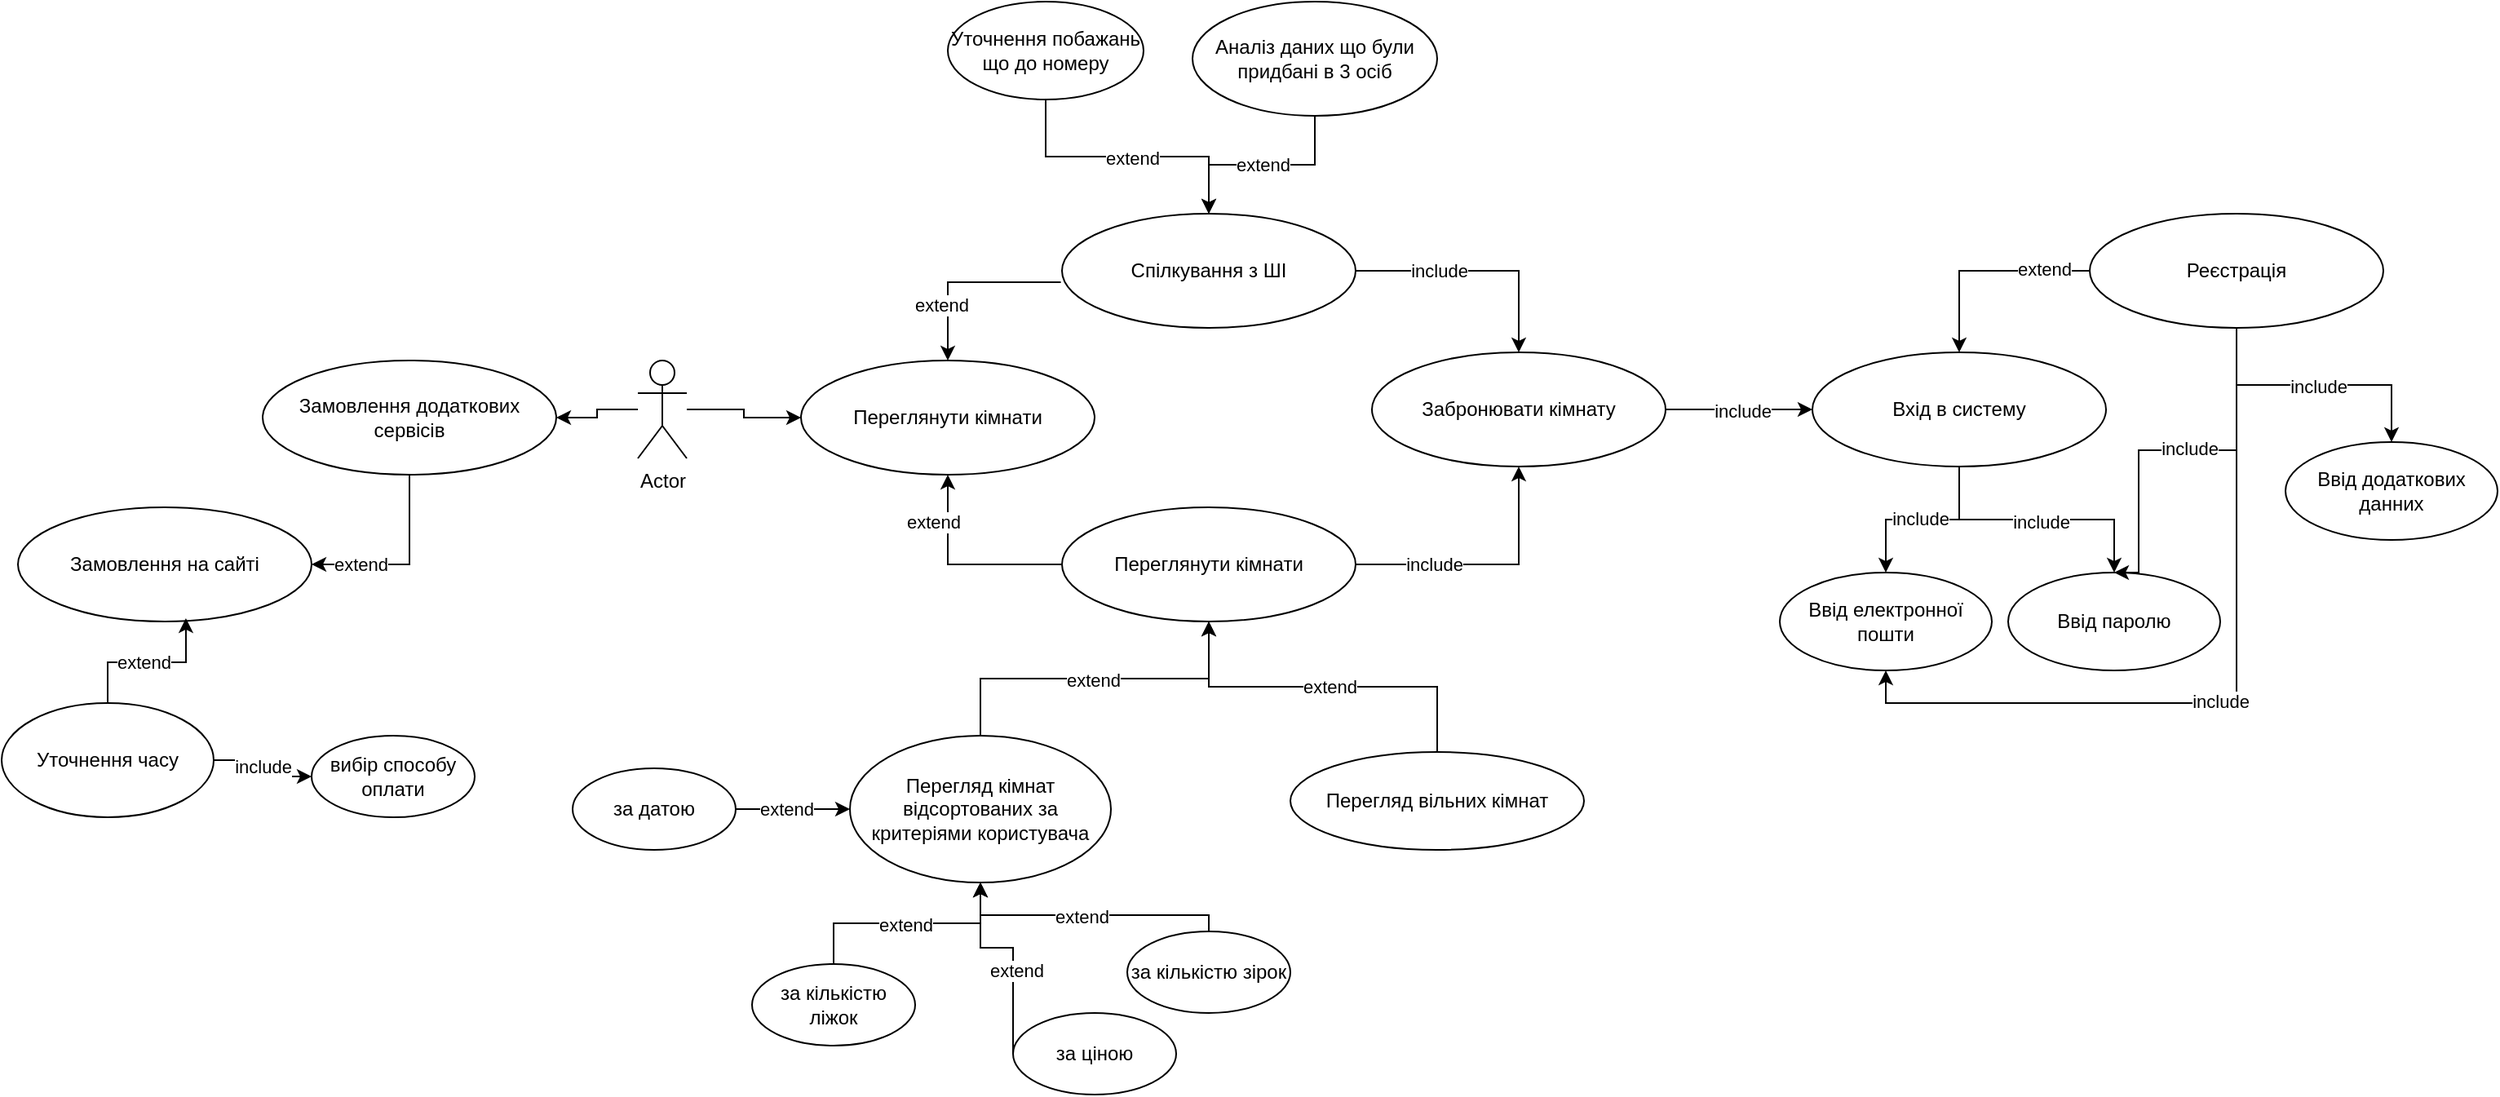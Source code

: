 <mxfile version="24.3.1" type="github">
  <diagram name="Page-1" id="15HfdXesyscBK70qmJv4">
    <mxGraphModel dx="1645" dy="531" grid="1" gridSize="10" guides="1" tooltips="1" connect="1" arrows="1" fold="1" page="1" pageScale="1" pageWidth="850" pageHeight="1100" math="0" shadow="0">
      <root>
        <mxCell id="0" />
        <mxCell id="1" parent="0" />
        <mxCell id="2bhGnSwC-9lngQCevHbn-4" style="edgeStyle=orthogonalEdgeStyle;rounded=0;orthogonalLoop=1;jettySize=auto;html=1;" edge="1" parent="1" source="2bhGnSwC-9lngQCevHbn-2" target="2bhGnSwC-9lngQCevHbn-3">
          <mxGeometry relative="1" as="geometry" />
        </mxCell>
        <mxCell id="2bhGnSwC-9lngQCevHbn-56" style="edgeStyle=orthogonalEdgeStyle;rounded=0;orthogonalLoop=1;jettySize=auto;html=1;entryX=1;entryY=0.5;entryDx=0;entryDy=0;" edge="1" parent="1" source="2bhGnSwC-9lngQCevHbn-2" target="2bhGnSwC-9lngQCevHbn-55">
          <mxGeometry relative="1" as="geometry" />
        </mxCell>
        <mxCell id="2bhGnSwC-9lngQCevHbn-2" value="Actor" style="shape=umlActor;verticalLabelPosition=bottom;verticalAlign=top;html=1;outlineConnect=0;" vertex="1" parent="1">
          <mxGeometry x="120" y="300" width="30" height="60" as="geometry" />
        </mxCell>
        <mxCell id="2bhGnSwC-9lngQCevHbn-7" style="edgeStyle=orthogonalEdgeStyle;rounded=0;orthogonalLoop=1;jettySize=auto;html=1;exitX=0;exitY=0.5;exitDx=0;exitDy=0;" edge="1" parent="1" source="2bhGnSwC-9lngQCevHbn-6" target="2bhGnSwC-9lngQCevHbn-3">
          <mxGeometry relative="1" as="geometry" />
        </mxCell>
        <mxCell id="2bhGnSwC-9lngQCevHbn-10" value="extend" style="edgeLabel;html=1;align=center;verticalAlign=middle;resizable=0;points=[];" vertex="1" connectable="0" parent="2bhGnSwC-9lngQCevHbn-7">
          <mxGeometry x="0.524" y="-1" relative="1" as="geometry">
            <mxPoint x="-10" y="-1" as="offset" />
          </mxGeometry>
        </mxCell>
        <mxCell id="2bhGnSwC-9lngQCevHbn-3" value="Переглянути кімнати" style="ellipse;whiteSpace=wrap;html=1;" vertex="1" parent="1">
          <mxGeometry x="220" y="300" width="180" height="70" as="geometry" />
        </mxCell>
        <mxCell id="2bhGnSwC-9lngQCevHbn-15" style="edgeStyle=orthogonalEdgeStyle;rounded=0;orthogonalLoop=1;jettySize=auto;html=1;" edge="1" parent="1" source="2bhGnSwC-9lngQCevHbn-5" target="2bhGnSwC-9lngQCevHbn-14">
          <mxGeometry relative="1" as="geometry" />
        </mxCell>
        <mxCell id="2bhGnSwC-9lngQCevHbn-17" value="include" style="edgeLabel;html=1;align=center;verticalAlign=middle;resizable=0;points=[];" vertex="1" connectable="0" parent="2bhGnSwC-9lngQCevHbn-15">
          <mxGeometry x="-0.321" relative="1" as="geometry">
            <mxPoint as="offset" />
          </mxGeometry>
        </mxCell>
        <mxCell id="2bhGnSwC-9lngQCevHbn-5" value="Спілкування з ШІ" style="ellipse;whiteSpace=wrap;html=1;" vertex="1" parent="1">
          <mxGeometry x="380" y="210" width="180" height="70" as="geometry" />
        </mxCell>
        <mxCell id="2bhGnSwC-9lngQCevHbn-16" style="edgeStyle=orthogonalEdgeStyle;rounded=0;orthogonalLoop=1;jettySize=auto;html=1;" edge="1" parent="1" source="2bhGnSwC-9lngQCevHbn-6" target="2bhGnSwC-9lngQCevHbn-14">
          <mxGeometry relative="1" as="geometry" />
        </mxCell>
        <mxCell id="2bhGnSwC-9lngQCevHbn-18" value="&lt;div&gt;include&lt;/div&gt;" style="edgeLabel;html=1;align=center;verticalAlign=middle;resizable=0;points=[];" vertex="1" connectable="0" parent="2bhGnSwC-9lngQCevHbn-16">
          <mxGeometry x="-0.397" y="-1" relative="1" as="geometry">
            <mxPoint y="-1" as="offset" />
          </mxGeometry>
        </mxCell>
        <mxCell id="2bhGnSwC-9lngQCevHbn-6" value="Переглянути кімнати" style="ellipse;whiteSpace=wrap;html=1;" vertex="1" parent="1">
          <mxGeometry x="380" y="390" width="180" height="70" as="geometry" />
        </mxCell>
        <mxCell id="2bhGnSwC-9lngQCevHbn-12" style="edgeStyle=orthogonalEdgeStyle;rounded=0;orthogonalLoop=1;jettySize=auto;html=1;exitX=-0.004;exitY=0.6;exitDx=0;exitDy=0;exitPerimeter=0;" edge="1" parent="1" source="2bhGnSwC-9lngQCevHbn-5" target="2bhGnSwC-9lngQCevHbn-3">
          <mxGeometry relative="1" as="geometry" />
        </mxCell>
        <mxCell id="2bhGnSwC-9lngQCevHbn-13" value="extend" style="edgeLabel;html=1;align=center;verticalAlign=middle;resizable=0;points=[];" vertex="1" connectable="0" parent="2bhGnSwC-9lngQCevHbn-12">
          <mxGeometry x="0.423" y="1" relative="1" as="geometry">
            <mxPoint x="-5" as="offset" />
          </mxGeometry>
        </mxCell>
        <mxCell id="2bhGnSwC-9lngQCevHbn-20" style="edgeStyle=orthogonalEdgeStyle;rounded=0;orthogonalLoop=1;jettySize=auto;html=1;" edge="1" parent="1" source="2bhGnSwC-9lngQCevHbn-14" target="2bhGnSwC-9lngQCevHbn-19">
          <mxGeometry relative="1" as="geometry" />
        </mxCell>
        <mxCell id="2bhGnSwC-9lngQCevHbn-22" value="&lt;div&gt;include&lt;/div&gt;" style="edgeLabel;html=1;align=center;verticalAlign=middle;resizable=0;points=[];" vertex="1" connectable="0" parent="2bhGnSwC-9lngQCevHbn-20">
          <mxGeometry x="0.033" y="-1" relative="1" as="geometry">
            <mxPoint as="offset" />
          </mxGeometry>
        </mxCell>
        <mxCell id="2bhGnSwC-9lngQCevHbn-14" value="Забронювати кімнату" style="ellipse;whiteSpace=wrap;html=1;" vertex="1" parent="1">
          <mxGeometry x="570" y="295" width="180" height="70" as="geometry" />
        </mxCell>
        <mxCell id="2bhGnSwC-9lngQCevHbn-24" style="edgeStyle=orthogonalEdgeStyle;rounded=0;orthogonalLoop=1;jettySize=auto;html=1;exitX=0;exitY=0.5;exitDx=0;exitDy=0;" edge="1" parent="1" source="2bhGnSwC-9lngQCevHbn-23" target="2bhGnSwC-9lngQCevHbn-19">
          <mxGeometry relative="1" as="geometry" />
        </mxCell>
        <mxCell id="2bhGnSwC-9lngQCevHbn-25" value="extend" style="edgeLabel;html=1;align=center;verticalAlign=middle;resizable=0;points=[];" vertex="1" connectable="0" parent="2bhGnSwC-9lngQCevHbn-24">
          <mxGeometry x="-0.562" y="-1" relative="1" as="geometry">
            <mxPoint as="offset" />
          </mxGeometry>
        </mxCell>
        <mxCell id="2bhGnSwC-9lngQCevHbn-19" value="Вхід в систему" style="ellipse;whiteSpace=wrap;html=1;" vertex="1" parent="1">
          <mxGeometry x="840" y="295" width="180" height="70" as="geometry" />
        </mxCell>
        <mxCell id="2bhGnSwC-9lngQCevHbn-23" value="&lt;div&gt;Реєстрація&lt;/div&gt;" style="ellipse;whiteSpace=wrap;html=1;" vertex="1" parent="1">
          <mxGeometry x="1010" y="210" width="180" height="70" as="geometry" />
        </mxCell>
        <mxCell id="2bhGnSwC-9lngQCevHbn-26" value="&lt;div&gt;Ввід електронної &lt;br&gt;&lt;/div&gt;&lt;div&gt;пошти&lt;/div&gt;" style="ellipse;whiteSpace=wrap;html=1;" vertex="1" parent="1">
          <mxGeometry x="820" y="430" width="130" height="60" as="geometry" />
        </mxCell>
        <mxCell id="2bhGnSwC-9lngQCevHbn-27" value="&lt;div&gt;Ввід паролю&lt;/div&gt;" style="ellipse;whiteSpace=wrap;html=1;" vertex="1" parent="1">
          <mxGeometry x="960" y="430" width="130" height="60" as="geometry" />
        </mxCell>
        <mxCell id="2bhGnSwC-9lngQCevHbn-28" value="&lt;div&gt;Ввід додаткових данних&lt;/div&gt;" style="ellipse;whiteSpace=wrap;html=1;" vertex="1" parent="1">
          <mxGeometry x="1130" y="350" width="130" height="60" as="geometry" />
        </mxCell>
        <mxCell id="2bhGnSwC-9lngQCevHbn-29" style="edgeStyle=orthogonalEdgeStyle;rounded=0;orthogonalLoop=1;jettySize=auto;html=1;exitX=0.5;exitY=1;exitDx=0;exitDy=0;entryX=0.5;entryY=0;entryDx=0;entryDy=0;" edge="1" parent="1" source="2bhGnSwC-9lngQCevHbn-19" target="2bhGnSwC-9lngQCevHbn-26">
          <mxGeometry relative="1" as="geometry">
            <mxPoint x="885" y="400" as="sourcePoint" />
            <mxPoint x="975" y="400" as="targetPoint" />
          </mxGeometry>
        </mxCell>
        <mxCell id="2bhGnSwC-9lngQCevHbn-30" value="&lt;div&gt;include&lt;/div&gt;" style="edgeLabel;html=1;align=center;verticalAlign=middle;resizable=0;points=[];" vertex="1" connectable="0" parent="2bhGnSwC-9lngQCevHbn-29">
          <mxGeometry x="0.033" y="-1" relative="1" as="geometry">
            <mxPoint as="offset" />
          </mxGeometry>
        </mxCell>
        <mxCell id="2bhGnSwC-9lngQCevHbn-31" style="edgeStyle=orthogonalEdgeStyle;rounded=0;orthogonalLoop=1;jettySize=auto;html=1;entryX=0.5;entryY=0;entryDx=0;entryDy=0;" edge="1" parent="1" source="2bhGnSwC-9lngQCevHbn-19" target="2bhGnSwC-9lngQCevHbn-27">
          <mxGeometry relative="1" as="geometry">
            <mxPoint x="940" y="375" as="sourcePoint" />
            <mxPoint x="895" y="440" as="targetPoint" />
          </mxGeometry>
        </mxCell>
        <mxCell id="2bhGnSwC-9lngQCevHbn-32" value="&lt;div&gt;include&lt;/div&gt;" style="edgeLabel;html=1;align=center;verticalAlign=middle;resizable=0;points=[];" vertex="1" connectable="0" parent="2bhGnSwC-9lngQCevHbn-31">
          <mxGeometry x="0.033" y="-1" relative="1" as="geometry">
            <mxPoint as="offset" />
          </mxGeometry>
        </mxCell>
        <mxCell id="2bhGnSwC-9lngQCevHbn-33" style="edgeStyle=orthogonalEdgeStyle;rounded=0;orthogonalLoop=1;jettySize=auto;html=1;exitX=0.5;exitY=1;exitDx=0;exitDy=0;entryX=0.5;entryY=0;entryDx=0;entryDy=0;" edge="1" parent="1" source="2bhGnSwC-9lngQCevHbn-23" target="2bhGnSwC-9lngQCevHbn-28">
          <mxGeometry relative="1" as="geometry">
            <mxPoint x="1122.5" y="302.5" as="sourcePoint" />
            <mxPoint x="1077.5" y="367.5" as="targetPoint" />
          </mxGeometry>
        </mxCell>
        <mxCell id="2bhGnSwC-9lngQCevHbn-34" value="&lt;div&gt;include&lt;/div&gt;" style="edgeLabel;html=1;align=center;verticalAlign=middle;resizable=0;points=[];" vertex="1" connectable="0" parent="2bhGnSwC-9lngQCevHbn-33">
          <mxGeometry x="0.033" y="-1" relative="1" as="geometry">
            <mxPoint as="offset" />
          </mxGeometry>
        </mxCell>
        <mxCell id="2bhGnSwC-9lngQCevHbn-35" style="edgeStyle=orthogonalEdgeStyle;rounded=0;orthogonalLoop=1;jettySize=auto;html=1;exitX=0.5;exitY=1;exitDx=0;exitDy=0;entryX=0.5;entryY=0;entryDx=0;entryDy=0;" edge="1" parent="1" source="2bhGnSwC-9lngQCevHbn-23" target="2bhGnSwC-9lngQCevHbn-27">
          <mxGeometry relative="1" as="geometry">
            <mxPoint x="1090" y="320" as="sourcePoint" />
            <mxPoint x="1045" y="385" as="targetPoint" />
            <Array as="points">
              <mxPoint x="1100" y="355" />
              <mxPoint x="1040" y="355" />
              <mxPoint x="1040" y="430" />
            </Array>
          </mxGeometry>
        </mxCell>
        <mxCell id="2bhGnSwC-9lngQCevHbn-36" value="&lt;div&gt;include&lt;/div&gt;" style="edgeLabel;html=1;align=center;verticalAlign=middle;resizable=0;points=[];" vertex="1" connectable="0" parent="2bhGnSwC-9lngQCevHbn-35">
          <mxGeometry x="0.033" y="-1" relative="1" as="geometry">
            <mxPoint x="12" as="offset" />
          </mxGeometry>
        </mxCell>
        <mxCell id="2bhGnSwC-9lngQCevHbn-37" style="edgeStyle=orthogonalEdgeStyle;rounded=0;orthogonalLoop=1;jettySize=auto;html=1;exitX=0.5;exitY=1;exitDx=0;exitDy=0;entryX=0.5;entryY=1;entryDx=0;entryDy=0;" edge="1" parent="1" source="2bhGnSwC-9lngQCevHbn-23" target="2bhGnSwC-9lngQCevHbn-26">
          <mxGeometry relative="1" as="geometry">
            <mxPoint x="970" y="405" as="sourcePoint" />
            <mxPoint x="925" y="470" as="targetPoint" />
          </mxGeometry>
        </mxCell>
        <mxCell id="2bhGnSwC-9lngQCevHbn-38" value="&lt;div&gt;include&lt;/div&gt;" style="edgeLabel;html=1;align=center;verticalAlign=middle;resizable=0;points=[];" vertex="1" connectable="0" parent="2bhGnSwC-9lngQCevHbn-37">
          <mxGeometry x="0.033" y="-1" relative="1" as="geometry">
            <mxPoint as="offset" />
          </mxGeometry>
        </mxCell>
        <mxCell id="2bhGnSwC-9lngQCevHbn-63" style="edgeStyle=orthogonalEdgeStyle;rounded=0;orthogonalLoop=1;jettySize=auto;html=1;entryX=1;entryY=0.5;entryDx=0;entryDy=0;" edge="1" parent="1" source="2bhGnSwC-9lngQCevHbn-55" target="2bhGnSwC-9lngQCevHbn-58">
          <mxGeometry relative="1" as="geometry" />
        </mxCell>
        <mxCell id="2bhGnSwC-9lngQCevHbn-64" value="extend" style="edgeLabel;html=1;align=center;verticalAlign=middle;resizable=0;points=[];" vertex="1" connectable="0" parent="2bhGnSwC-9lngQCevHbn-63">
          <mxGeometry x="0.476" relative="1" as="geometry">
            <mxPoint as="offset" />
          </mxGeometry>
        </mxCell>
        <mxCell id="2bhGnSwC-9lngQCevHbn-55" value="Замовлення додаткових сервісів" style="ellipse;whiteSpace=wrap;html=1;" vertex="1" parent="1">
          <mxGeometry x="-110" y="300" width="180" height="70" as="geometry" />
        </mxCell>
        <mxCell id="2bhGnSwC-9lngQCevHbn-58" value="Замовлення на сайті" style="ellipse;whiteSpace=wrap;html=1;" vertex="1" parent="1">
          <mxGeometry x="-260" y="390" width="180" height="70" as="geometry" />
        </mxCell>
        <mxCell id="2bhGnSwC-9lngQCevHbn-67" style="edgeStyle=orthogonalEdgeStyle;rounded=0;orthogonalLoop=1;jettySize=auto;html=1;entryX=0;entryY=0.5;entryDx=0;entryDy=0;" edge="1" parent="1" source="2bhGnSwC-9lngQCevHbn-59" target="2bhGnSwC-9lngQCevHbn-65">
          <mxGeometry relative="1" as="geometry" />
        </mxCell>
        <mxCell id="2bhGnSwC-9lngQCevHbn-68" value="include" style="edgeLabel;html=1;align=center;verticalAlign=middle;resizable=0;points=[];" vertex="1" connectable="0" parent="2bhGnSwC-9lngQCevHbn-67">
          <mxGeometry x="-0.046" relative="1" as="geometry">
            <mxPoint as="offset" />
          </mxGeometry>
        </mxCell>
        <mxCell id="2bhGnSwC-9lngQCevHbn-59" value="Уточнення часу" style="ellipse;whiteSpace=wrap;html=1;" vertex="1" parent="1">
          <mxGeometry x="-270" y="510" width="130" height="70" as="geometry" />
        </mxCell>
        <mxCell id="2bhGnSwC-9lngQCevHbn-60" style="edgeStyle=orthogonalEdgeStyle;rounded=0;orthogonalLoop=1;jettySize=auto;html=1;entryX=0.572;entryY=0.971;entryDx=0;entryDy=0;entryPerimeter=0;" edge="1" parent="1" source="2bhGnSwC-9lngQCevHbn-59" target="2bhGnSwC-9lngQCevHbn-58">
          <mxGeometry relative="1" as="geometry" />
        </mxCell>
        <mxCell id="2bhGnSwC-9lngQCevHbn-61" value="extend" style="edgeLabel;html=1;align=center;verticalAlign=middle;resizable=0;points=[];" vertex="1" connectable="0" parent="2bhGnSwC-9lngQCevHbn-60">
          <mxGeometry x="-0.056" relative="1" as="geometry">
            <mxPoint as="offset" />
          </mxGeometry>
        </mxCell>
        <mxCell id="2bhGnSwC-9lngQCevHbn-65" value="вибір способу оплати" style="ellipse;whiteSpace=wrap;html=1;" vertex="1" parent="1">
          <mxGeometry x="-80" y="530" width="100" height="50" as="geometry" />
        </mxCell>
        <mxCell id="2bhGnSwC-9lngQCevHbn-71" style="edgeStyle=orthogonalEdgeStyle;rounded=0;orthogonalLoop=1;jettySize=auto;html=1;" edge="1" parent="1" source="2bhGnSwC-9lngQCevHbn-70" target="2bhGnSwC-9lngQCevHbn-6">
          <mxGeometry relative="1" as="geometry" />
        </mxCell>
        <mxCell id="2bhGnSwC-9lngQCevHbn-72" value="extend" style="edgeLabel;html=1;align=center;verticalAlign=middle;resizable=0;points=[];" vertex="1" connectable="0" parent="2bhGnSwC-9lngQCevHbn-71">
          <mxGeometry x="-0.016" y="-1" relative="1" as="geometry">
            <mxPoint as="offset" />
          </mxGeometry>
        </mxCell>
        <mxCell id="2bhGnSwC-9lngQCevHbn-70" value="Перегляд кімнат відсортованих за критеріями користувача" style="ellipse;whiteSpace=wrap;html=1;" vertex="1" parent="1">
          <mxGeometry x="250" y="530" width="160" height="90" as="geometry" />
        </mxCell>
        <mxCell id="2bhGnSwC-9lngQCevHbn-74" style="edgeStyle=orthogonalEdgeStyle;rounded=0;orthogonalLoop=1;jettySize=auto;html=1;entryX=0.5;entryY=1;entryDx=0;entryDy=0;" edge="1" parent="1" source="2bhGnSwC-9lngQCevHbn-73" target="2bhGnSwC-9lngQCevHbn-6">
          <mxGeometry relative="1" as="geometry" />
        </mxCell>
        <mxCell id="2bhGnSwC-9lngQCevHbn-75" value="extend" style="edgeLabel;html=1;align=center;verticalAlign=middle;resizable=0;points=[];" vertex="1" connectable="0" parent="2bhGnSwC-9lngQCevHbn-74">
          <mxGeometry x="-0.03" relative="1" as="geometry">
            <mxPoint as="offset" />
          </mxGeometry>
        </mxCell>
        <mxCell id="2bhGnSwC-9lngQCevHbn-73" value="Перегляд вільних кімнат" style="ellipse;whiteSpace=wrap;html=1;" vertex="1" parent="1">
          <mxGeometry x="520" y="540" width="180" height="60" as="geometry" />
        </mxCell>
        <mxCell id="2bhGnSwC-9lngQCevHbn-82" style="edgeStyle=orthogonalEdgeStyle;rounded=0;orthogonalLoop=1;jettySize=auto;html=1;entryX=0;entryY=0.5;entryDx=0;entryDy=0;" edge="1" parent="1" source="2bhGnSwC-9lngQCevHbn-78" target="2bhGnSwC-9lngQCevHbn-70">
          <mxGeometry relative="1" as="geometry" />
        </mxCell>
        <mxCell id="2bhGnSwC-9lngQCevHbn-90" value="extend" style="edgeLabel;html=1;align=center;verticalAlign=middle;resizable=0;points=[];" vertex="1" connectable="0" parent="2bhGnSwC-9lngQCevHbn-82">
          <mxGeometry x="-0.673" y="1" relative="1" as="geometry">
            <mxPoint x="19" y="1" as="offset" />
          </mxGeometry>
        </mxCell>
        <mxCell id="2bhGnSwC-9lngQCevHbn-78" value="&lt;div&gt;за датою&lt;/div&gt;" style="ellipse;whiteSpace=wrap;html=1;" vertex="1" parent="1">
          <mxGeometry x="80" y="550" width="100" height="50" as="geometry" />
        </mxCell>
        <mxCell id="2bhGnSwC-9lngQCevHbn-83" style="edgeStyle=orthogonalEdgeStyle;rounded=0;orthogonalLoop=1;jettySize=auto;html=1;" edge="1" parent="1" source="2bhGnSwC-9lngQCevHbn-79" target="2bhGnSwC-9lngQCevHbn-70">
          <mxGeometry relative="1" as="geometry" />
        </mxCell>
        <mxCell id="2bhGnSwC-9lngQCevHbn-89" value="extend" style="edgeLabel;html=1;align=center;verticalAlign=middle;resizable=0;points=[];" vertex="1" connectable="0" parent="2bhGnSwC-9lngQCevHbn-83">
          <mxGeometry x="-0.018" y="-1" relative="1" as="geometry">
            <mxPoint as="offset" />
          </mxGeometry>
        </mxCell>
        <mxCell id="2bhGnSwC-9lngQCevHbn-79" value="&lt;div&gt;за кількістю ліжок&lt;/div&gt;" style="ellipse;whiteSpace=wrap;html=1;" vertex="1" parent="1">
          <mxGeometry x="190" y="670" width="100" height="50" as="geometry" />
        </mxCell>
        <mxCell id="2bhGnSwC-9lngQCevHbn-84" style="edgeStyle=orthogonalEdgeStyle;rounded=0;orthogonalLoop=1;jettySize=auto;html=1;" edge="1" parent="1" source="2bhGnSwC-9lngQCevHbn-80" target="2bhGnSwC-9lngQCevHbn-70">
          <mxGeometry relative="1" as="geometry">
            <Array as="points">
              <mxPoint x="350" y="660" />
              <mxPoint x="330" y="660" />
            </Array>
          </mxGeometry>
        </mxCell>
        <mxCell id="2bhGnSwC-9lngQCevHbn-87" value="extend" style="edgeLabel;html=1;align=center;verticalAlign=middle;resizable=0;points=[];" vertex="1" connectable="0" parent="2bhGnSwC-9lngQCevHbn-84">
          <mxGeometry x="-0.184" y="-2" relative="1" as="geometry">
            <mxPoint as="offset" />
          </mxGeometry>
        </mxCell>
        <mxCell id="2bhGnSwC-9lngQCevHbn-80" value="&lt;div&gt;за ціною&lt;/div&gt;" style="ellipse;whiteSpace=wrap;html=1;" vertex="1" parent="1">
          <mxGeometry x="350" y="700" width="100" height="50" as="geometry" />
        </mxCell>
        <mxCell id="2bhGnSwC-9lngQCevHbn-85" style="edgeStyle=orthogonalEdgeStyle;rounded=0;orthogonalLoop=1;jettySize=auto;html=1;" edge="1" parent="1" source="2bhGnSwC-9lngQCevHbn-81" target="2bhGnSwC-9lngQCevHbn-70">
          <mxGeometry relative="1" as="geometry">
            <Array as="points">
              <mxPoint x="470" y="640" />
              <mxPoint x="330" y="640" />
            </Array>
          </mxGeometry>
        </mxCell>
        <mxCell id="2bhGnSwC-9lngQCevHbn-86" value="extend" style="edgeLabel;html=1;align=center;verticalAlign=middle;resizable=0;points=[];" vertex="1" connectable="0" parent="2bhGnSwC-9lngQCevHbn-85">
          <mxGeometry x="0.038" y="1" relative="1" as="geometry">
            <mxPoint as="offset" />
          </mxGeometry>
        </mxCell>
        <mxCell id="2bhGnSwC-9lngQCevHbn-81" value="&lt;div&gt;за кількістю зірок&lt;br&gt;&lt;/div&gt;" style="ellipse;whiteSpace=wrap;html=1;" vertex="1" parent="1">
          <mxGeometry x="420" y="650" width="100" height="50" as="geometry" />
        </mxCell>
        <mxCell id="2bhGnSwC-9lngQCevHbn-96" style="edgeStyle=orthogonalEdgeStyle;rounded=0;orthogonalLoop=1;jettySize=auto;html=1;entryX=0.5;entryY=0;entryDx=0;entryDy=0;" edge="1" parent="1" source="2bhGnSwC-9lngQCevHbn-93" target="2bhGnSwC-9lngQCevHbn-5">
          <mxGeometry relative="1" as="geometry" />
        </mxCell>
        <mxCell id="2bhGnSwC-9lngQCevHbn-98" value="extend" style="edgeLabel;html=1;align=center;verticalAlign=middle;resizable=0;points=[];" vertex="1" connectable="0" parent="2bhGnSwC-9lngQCevHbn-96">
          <mxGeometry x="0.029" y="-1" relative="1" as="geometry">
            <mxPoint as="offset" />
          </mxGeometry>
        </mxCell>
        <mxCell id="2bhGnSwC-9lngQCevHbn-93" value="Уточнення побажань що до номеру" style="ellipse;whiteSpace=wrap;html=1;" vertex="1" parent="1">
          <mxGeometry x="310" y="80" width="120" height="60" as="geometry" />
        </mxCell>
        <mxCell id="2bhGnSwC-9lngQCevHbn-97" style="edgeStyle=orthogonalEdgeStyle;rounded=0;orthogonalLoop=1;jettySize=auto;html=1;entryX=0.5;entryY=0;entryDx=0;entryDy=0;" edge="1" parent="1" source="2bhGnSwC-9lngQCevHbn-94" target="2bhGnSwC-9lngQCevHbn-5">
          <mxGeometry relative="1" as="geometry" />
        </mxCell>
        <mxCell id="2bhGnSwC-9lngQCevHbn-100" value="extend" style="edgeLabel;html=1;align=center;verticalAlign=middle;resizable=0;points=[];" vertex="1" connectable="0" parent="2bhGnSwC-9lngQCevHbn-97">
          <mxGeometry x="-0.012" relative="1" as="geometry">
            <mxPoint as="offset" />
          </mxGeometry>
        </mxCell>
        <mxCell id="2bhGnSwC-9lngQCevHbn-94" value="Аналіз даних що були придбані в 3 осіб" style="ellipse;whiteSpace=wrap;html=1;" vertex="1" parent="1">
          <mxGeometry x="460" y="80" width="150" height="70" as="geometry" />
        </mxCell>
      </root>
    </mxGraphModel>
  </diagram>
</mxfile>
